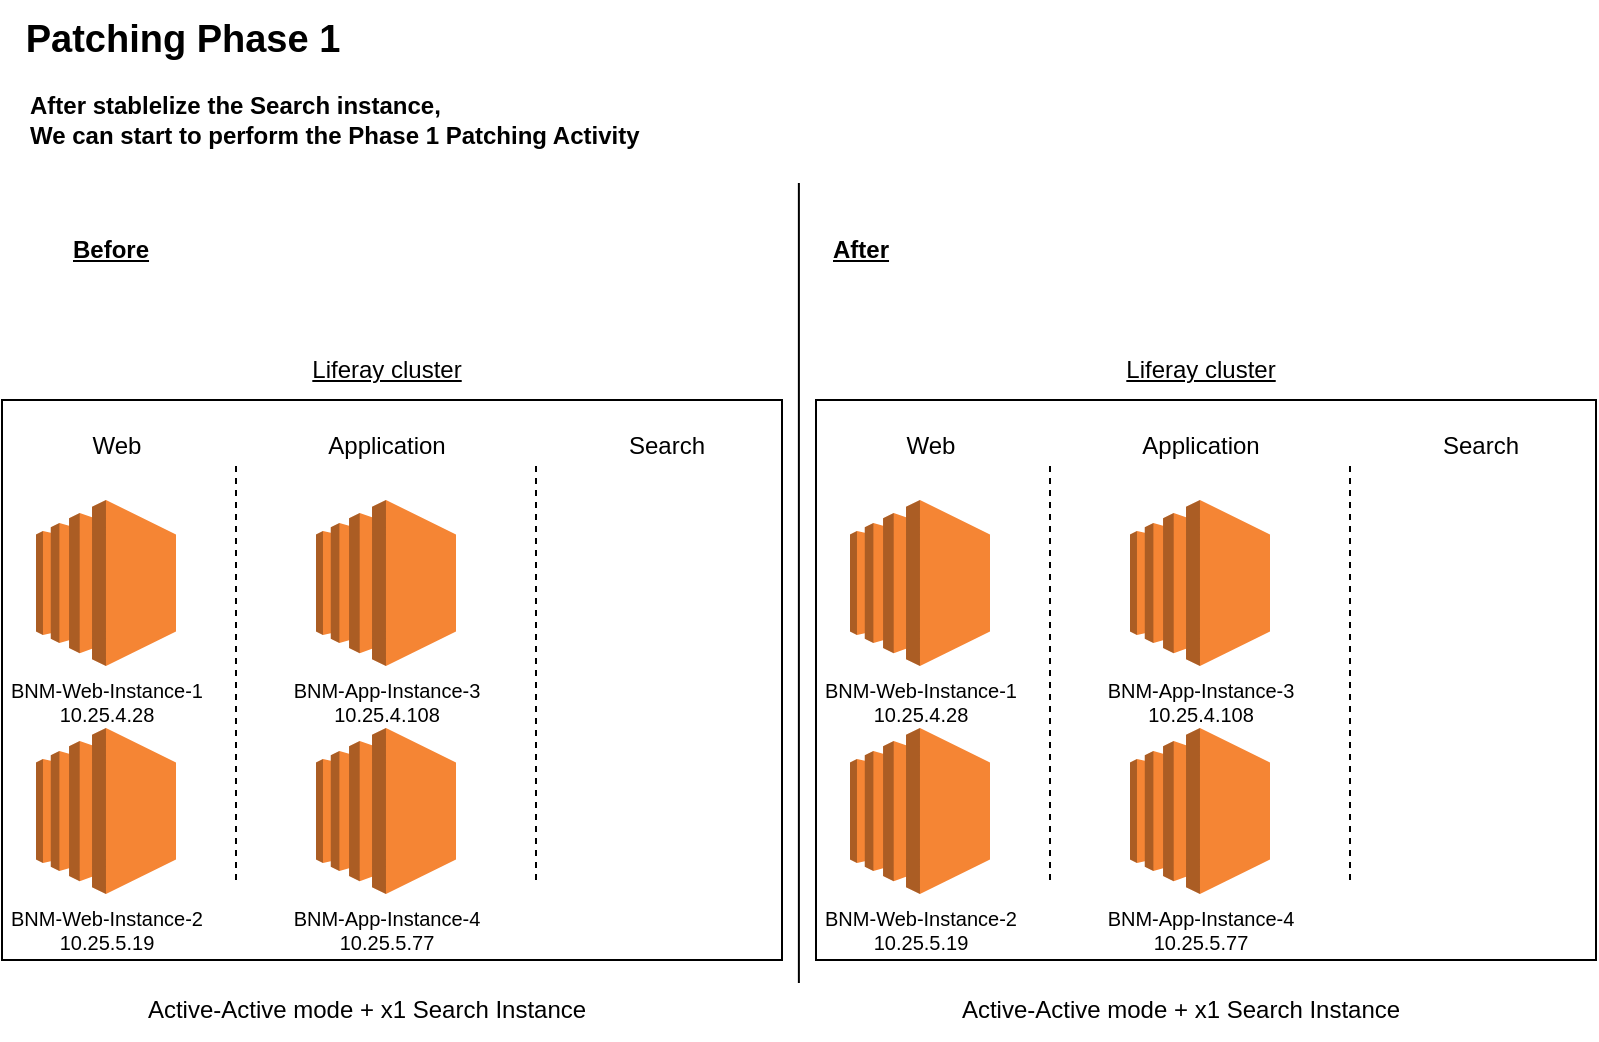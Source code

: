 <mxfile version="22.0.1" type="github">
  <diagram name="Page-1" id="cm9vaiCRCYiuwpOqDOg_">
    <mxGraphModel dx="1300" dy="723" grid="1" gridSize="10" guides="1" tooltips="1" connect="1" arrows="1" fold="1" page="1" pageScale="1" pageWidth="850" pageHeight="1100" math="0" shadow="0">
      <root>
        <mxCell id="0" />
        <mxCell id="1" parent="0" />
        <mxCell id="6DcNujYjxV_RoPzoqIRg-2" value="Before" style="text;html=1;align=center;verticalAlign=middle;resizable=0;points=[];autosize=1;strokeColor=none;fillColor=none;fontStyle=5" vertex="1" parent="1">
          <mxGeometry x="52" y="140" width="60" height="30" as="geometry" />
        </mxCell>
        <mxCell id="6DcNujYjxV_RoPzoqIRg-3" value="" style="endArrow=none;html=1;rounded=0;" edge="1" parent="1">
          <mxGeometry width="50" height="50" relative="1" as="geometry">
            <mxPoint x="426.44" y="521.5" as="sourcePoint" />
            <mxPoint x="426.44" y="121.5" as="targetPoint" />
          </mxGeometry>
        </mxCell>
        <mxCell id="6DcNujYjxV_RoPzoqIRg-4" value="After" style="text;html=1;align=center;verticalAlign=middle;resizable=0;points=[];autosize=1;strokeColor=none;fillColor=none;fontStyle=5" vertex="1" parent="1">
          <mxGeometry x="432" y="140" width="50" height="30" as="geometry" />
        </mxCell>
        <mxCell id="6DcNujYjxV_RoPzoqIRg-5" value="" style="rounded=0;whiteSpace=wrap;html=1;" vertex="1" parent="1">
          <mxGeometry x="28" y="230" width="390" height="280" as="geometry" />
        </mxCell>
        <mxCell id="6DcNujYjxV_RoPzoqIRg-6" value="BNM-Web-Instance-1&lt;br&gt;10.25.4.28" style="outlineConnect=0;dashed=0;verticalLabelPosition=bottom;verticalAlign=top;align=center;html=1;shape=mxgraph.aws3.ec2;fillColor=#F58534;gradientColor=none;shadow=0;fontSize=10;" vertex="1" parent="1">
          <mxGeometry x="45" y="280" width="70" height="83" as="geometry" />
        </mxCell>
        <mxCell id="6DcNujYjxV_RoPzoqIRg-7" value="BNM-Web-Instance-2&lt;br&gt;10.25.5.19" style="outlineConnect=0;dashed=0;verticalLabelPosition=bottom;verticalAlign=top;align=center;html=1;shape=mxgraph.aws3.ec2;fillColor=#F58534;gradientColor=none;shadow=0;fontSize=10;" vertex="1" parent="1">
          <mxGeometry x="45" y="394" width="70" height="83" as="geometry" />
        </mxCell>
        <mxCell id="6DcNujYjxV_RoPzoqIRg-8" value="" style="endArrow=none;dashed=1;html=1;rounded=0;shadow=0;" edge="1" parent="1">
          <mxGeometry width="50" height="50" relative="1" as="geometry">
            <mxPoint x="145" y="470" as="sourcePoint" />
            <mxPoint x="145" y="260" as="targetPoint" />
          </mxGeometry>
        </mxCell>
        <mxCell id="6DcNujYjxV_RoPzoqIRg-9" value="BNM-App-Instance-3&lt;br&gt;10.25.4.108" style="outlineConnect=0;dashed=0;verticalLabelPosition=bottom;verticalAlign=top;align=center;html=1;shape=mxgraph.aws3.ec2;fillColor=#F58534;gradientColor=none;shadow=0;fontSize=10;" vertex="1" parent="1">
          <mxGeometry x="185" y="280" width="70" height="83" as="geometry" />
        </mxCell>
        <mxCell id="6DcNujYjxV_RoPzoqIRg-10" value="BNM-App-Instance-4&lt;br&gt;10.25.5.77" style="outlineConnect=0;dashed=0;verticalLabelPosition=bottom;verticalAlign=top;align=center;html=1;shape=mxgraph.aws3.ec2;fillColor=#F58534;gradientColor=none;shadow=0;fontSize=10;" vertex="1" parent="1">
          <mxGeometry x="185" y="394" width="70" height="83" as="geometry" />
        </mxCell>
        <mxCell id="6DcNujYjxV_RoPzoqIRg-11" value="" style="endArrow=none;dashed=1;html=1;rounded=0;shadow=0;" edge="1" parent="1">
          <mxGeometry width="50" height="50" relative="1" as="geometry">
            <mxPoint x="295" y="470" as="sourcePoint" />
            <mxPoint x="295" y="260" as="targetPoint" />
          </mxGeometry>
        </mxCell>
        <mxCell id="6DcNujYjxV_RoPzoqIRg-13" value="Web" style="text;html=1;align=center;verticalAlign=middle;resizable=0;points=[];autosize=1;strokeColor=none;fillColor=none;shadow=0;" vertex="1" parent="1">
          <mxGeometry x="60" y="238" width="50" height="30" as="geometry" />
        </mxCell>
        <mxCell id="6DcNujYjxV_RoPzoqIRg-14" value="Application" style="text;html=1;align=center;verticalAlign=middle;resizable=0;points=[];autosize=1;strokeColor=none;fillColor=none;shadow=0;" vertex="1" parent="1">
          <mxGeometry x="180" y="238" width="80" height="30" as="geometry" />
        </mxCell>
        <mxCell id="6DcNujYjxV_RoPzoqIRg-15" value="Search" style="text;html=1;align=center;verticalAlign=middle;resizable=0;points=[];autosize=1;strokeColor=none;fillColor=none;shadow=0;" vertex="1" parent="1">
          <mxGeometry x="330" y="238" width="60" height="30" as="geometry" />
        </mxCell>
        <mxCell id="6DcNujYjxV_RoPzoqIRg-16" value="Liferay cluster" style="text;html=1;align=center;verticalAlign=middle;resizable=0;points=[];autosize=1;strokeColor=none;fillColor=none;fontStyle=4" vertex="1" parent="1">
          <mxGeometry x="170" y="200" width="100" height="30" as="geometry" />
        </mxCell>
        <mxCell id="6DcNujYjxV_RoPzoqIRg-17" value="Active-Active mode + x1 Search Instance" style="text;html=1;align=center;verticalAlign=middle;resizable=0;points=[];autosize=1;strokeColor=none;fillColor=none;" vertex="1" parent="1">
          <mxGeometry x="90" y="520" width="240" height="30" as="geometry" />
        </mxCell>
        <mxCell id="6DcNujYjxV_RoPzoqIRg-18" value="" style="rounded=0;whiteSpace=wrap;html=1;" vertex="1" parent="1">
          <mxGeometry x="435" y="230" width="390" height="280" as="geometry" />
        </mxCell>
        <mxCell id="6DcNujYjxV_RoPzoqIRg-19" value="BNM-Web-Instance-1&lt;br&gt;10.25.4.28" style="outlineConnect=0;dashed=0;verticalLabelPosition=bottom;verticalAlign=top;align=center;html=1;shape=mxgraph.aws3.ec2;fillColor=#F58534;gradientColor=none;shadow=0;fontSize=10;" vertex="1" parent="1">
          <mxGeometry x="452" y="280" width="70" height="83" as="geometry" />
        </mxCell>
        <mxCell id="6DcNujYjxV_RoPzoqIRg-20" value="BNM-Web-Instance-2&lt;br&gt;10.25.5.19" style="outlineConnect=0;dashed=0;verticalLabelPosition=bottom;verticalAlign=top;align=center;html=1;shape=mxgraph.aws3.ec2;fillColor=#F58534;gradientColor=none;shadow=0;fontSize=10;" vertex="1" parent="1">
          <mxGeometry x="452" y="394" width="70" height="83" as="geometry" />
        </mxCell>
        <mxCell id="6DcNujYjxV_RoPzoqIRg-21" value="" style="endArrow=none;dashed=1;html=1;rounded=0;shadow=0;" edge="1" parent="1">
          <mxGeometry width="50" height="50" relative="1" as="geometry">
            <mxPoint x="552" y="470" as="sourcePoint" />
            <mxPoint x="552" y="260" as="targetPoint" />
          </mxGeometry>
        </mxCell>
        <mxCell id="6DcNujYjxV_RoPzoqIRg-22" value="BNM-App-Instance-3&lt;br&gt;10.25.4.108" style="outlineConnect=0;dashed=0;verticalLabelPosition=bottom;verticalAlign=top;align=center;html=1;shape=mxgraph.aws3.ec2;fillColor=#F58534;gradientColor=none;shadow=0;fontSize=10;" vertex="1" parent="1">
          <mxGeometry x="592" y="280" width="70" height="83" as="geometry" />
        </mxCell>
        <mxCell id="6DcNujYjxV_RoPzoqIRg-23" value="BNM-App-Instance-4&lt;br&gt;10.25.5.77" style="outlineConnect=0;dashed=0;verticalLabelPosition=bottom;verticalAlign=top;align=center;html=1;shape=mxgraph.aws3.ec2;fillColor=#F58534;gradientColor=none;shadow=0;fontSize=10;" vertex="1" parent="1">
          <mxGeometry x="592" y="394" width="70" height="83" as="geometry" />
        </mxCell>
        <mxCell id="6DcNujYjxV_RoPzoqIRg-24" value="" style="endArrow=none;dashed=1;html=1;rounded=0;shadow=0;" edge="1" parent="1">
          <mxGeometry width="50" height="50" relative="1" as="geometry">
            <mxPoint x="702" y="470" as="sourcePoint" />
            <mxPoint x="702" y="260" as="targetPoint" />
          </mxGeometry>
        </mxCell>
        <mxCell id="6DcNujYjxV_RoPzoqIRg-26" value="Web" style="text;html=1;align=center;verticalAlign=middle;resizable=0;points=[];autosize=1;strokeColor=none;fillColor=none;shadow=0;" vertex="1" parent="1">
          <mxGeometry x="467" y="238" width="50" height="30" as="geometry" />
        </mxCell>
        <mxCell id="6DcNujYjxV_RoPzoqIRg-27" value="Application" style="text;html=1;align=center;verticalAlign=middle;resizable=0;points=[];autosize=1;strokeColor=none;fillColor=none;shadow=0;" vertex="1" parent="1">
          <mxGeometry x="587" y="238" width="80" height="30" as="geometry" />
        </mxCell>
        <mxCell id="6DcNujYjxV_RoPzoqIRg-28" value="Search" style="text;html=1;align=center;verticalAlign=middle;resizable=0;points=[];autosize=1;strokeColor=none;fillColor=none;shadow=0;" vertex="1" parent="1">
          <mxGeometry x="737" y="238" width="60" height="30" as="geometry" />
        </mxCell>
        <mxCell id="6DcNujYjxV_RoPzoqIRg-29" value="Liferay cluster" style="text;html=1;align=center;verticalAlign=middle;resizable=0;points=[];autosize=1;strokeColor=none;fillColor=none;fontStyle=4" vertex="1" parent="1">
          <mxGeometry x="577" y="200" width="100" height="30" as="geometry" />
        </mxCell>
        <mxCell id="6DcNujYjxV_RoPzoqIRg-30" value="Active-Active mode + x1 Search Instance" style="text;html=1;align=center;verticalAlign=middle;resizable=0;points=[];autosize=1;strokeColor=none;fillColor=none;" vertex="1" parent="1">
          <mxGeometry x="497" y="520" width="240" height="30" as="geometry" />
        </mxCell>
        <mxCell id="6DcNujYjxV_RoPzoqIRg-31" value="After stablelize the Search instance,&amp;nbsp;&lt;br&gt;We can start to perform the Phase 1 Patching Activity" style="text;html=1;align=left;verticalAlign=middle;resizable=0;points=[];autosize=1;strokeColor=none;fillColor=none;fontStyle=1" vertex="1" parent="1">
          <mxGeometry x="40" y="70" width="330" height="40" as="geometry" />
        </mxCell>
        <mxCell id="6DcNujYjxV_RoPzoqIRg-32" value="Patching Phase 1" style="text;html=1;align=center;verticalAlign=middle;resizable=0;points=[];autosize=1;strokeColor=none;fillColor=none;fontStyle=1;fontSize=19;" vertex="1" parent="1">
          <mxGeometry x="28" y="30" width="180" height="40" as="geometry" />
        </mxCell>
      </root>
    </mxGraphModel>
  </diagram>
</mxfile>
